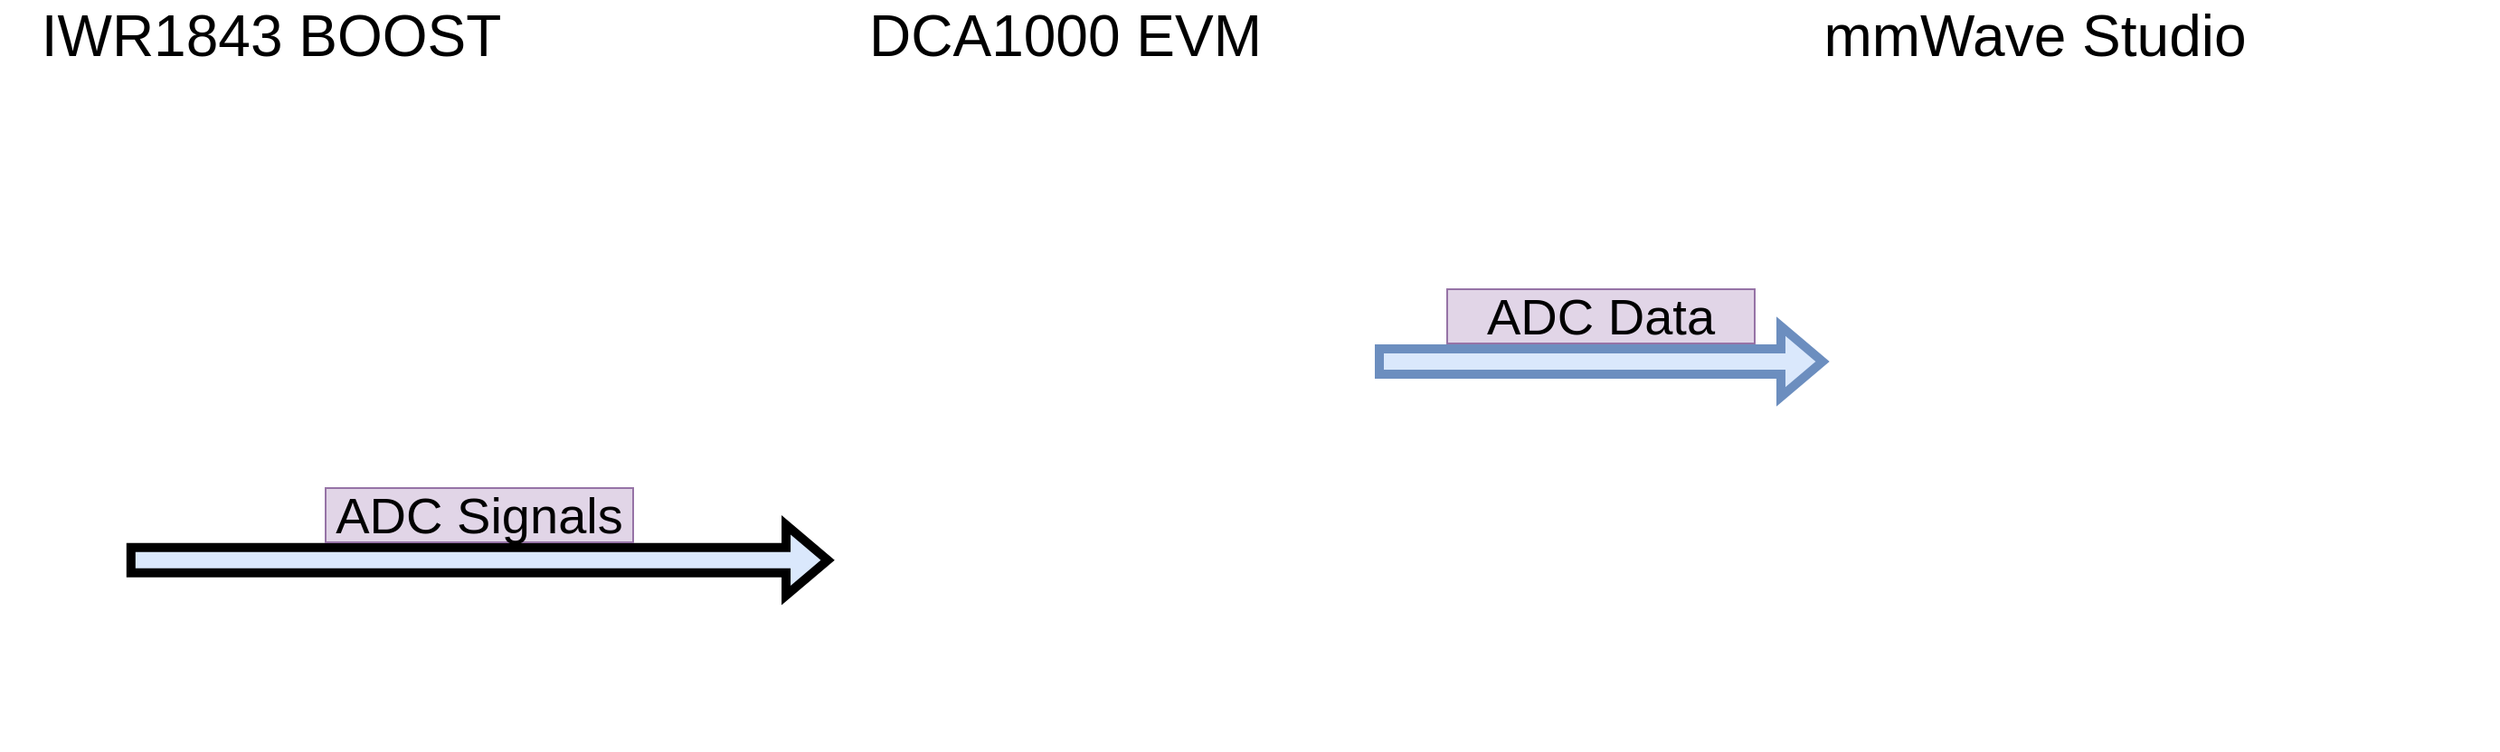 <mxfile version="22.0.2" type="device" pages="2">
  <diagram name="Page-1" id="e4s5gF9OVUa1FKFNHmXJ">
    <mxGraphModel dx="1480" dy="934" grid="1" gridSize="10" guides="1" tooltips="1" connect="1" arrows="1" fold="1" page="1" pageScale="1" pageWidth="850" pageHeight="1100" math="0" shadow="0">
      <root>
        <mxCell id="0" />
        <mxCell id="1" parent="0" />
        <mxCell id="4rqAatZ1dElGgc22CTJt-4" value="" style="shape=image;verticalLabelPosition=bottom;labelBackgroundColor=default;verticalAlign=top;aspect=fixed;imageAspect=0;image=https://ae01.alicdn.com/kf/S254b56f526a14728aecffdda9171593cv/For-IWR1843BOOST-single-chip-76GHz-to-81GHz-industrial-radar-sensor-evaluation-module.jpg;rotation=-90;" vertex="1" parent="1">
          <mxGeometry x="-4.78" y="120" width="369.56" height="300" as="geometry" />
        </mxCell>
        <mxCell id="4rqAatZ1dElGgc22CTJt-5" value="IWR1843 BOOST" style="text;html=1;strokeColor=none;fillColor=none;align=center;verticalAlign=middle;whiteSpace=wrap;rounded=0;fontSize=32;" vertex="1" parent="1">
          <mxGeometry x="40" y="40" width="280" height="40" as="geometry" />
        </mxCell>
        <mxCell id="4rqAatZ1dElGgc22CTJt-10" value="" style="shape=image;verticalLabelPosition=bottom;labelBackgroundColor=default;verticalAlign=top;aspect=fixed;imageAspect=0;image=https://www.latticesemi.com/-/media/LatticeSemi/Images/ProductImages/DevelopmentKitsAndBoards/3rdPartyBoards/DCA1000EVM/DCA1000EVM-front.png;" vertex="1" parent="1">
          <mxGeometry x="400" y="86.75" width="437.1" height="366.5" as="geometry" />
        </mxCell>
        <mxCell id="4rqAatZ1dElGgc22CTJt-11" value="DCA1000 EVM" style="text;html=1;strokeColor=none;fillColor=none;align=center;verticalAlign=middle;whiteSpace=wrap;rounded=0;fontSize=32;" vertex="1" parent="1">
          <mxGeometry x="478.55" y="40" width="280" height="40" as="geometry" />
        </mxCell>
        <mxCell id="4rqAatZ1dElGgc22CTJt-12" value="" style="shape=image;verticalLabelPosition=bottom;labelBackgroundColor=default;verticalAlign=top;aspect=fixed;imageAspect=0;image=https://e2e.ti.com/cfs-file/__key/communityserver-discussions-components-files/1023/postProcRadar01.png;" vertex="1" parent="1">
          <mxGeometry x="900" y="90" width="510.54" height="360" as="geometry" />
        </mxCell>
        <mxCell id="4rqAatZ1dElGgc22CTJt-13" value="mmWave Studio" style="text;html=1;strokeColor=none;fillColor=none;align=center;verticalAlign=middle;whiteSpace=wrap;rounded=0;fontSize=32;" vertex="1" parent="1">
          <mxGeometry x="1015.27" y="40" width="280" height="40" as="geometry" />
        </mxCell>
        <mxCell id="4rqAatZ1dElGgc22CTJt-14" value="" style="shape=flexArrow;endArrow=classic;html=1;rounded=0;exitX=0.284;exitY=0.233;exitDx=0;exitDy=0;exitPerimeter=0;entryX=0.206;entryY=0.718;entryDx=0;entryDy=0;entryPerimeter=0;fillColor=#dae8fc;strokeWidth=5;strokeColor=default;" edge="1" parent="1" source="4rqAatZ1dElGgc22CTJt-4" target="4rqAatZ1dElGgc22CTJt-10">
          <mxGeometry width="50" height="50" relative="1" as="geometry">
            <mxPoint x="410" y="330" as="sourcePoint" />
            <mxPoint x="460" y="280" as="targetPoint" />
          </mxGeometry>
        </mxCell>
        <mxCell id="4rqAatZ1dElGgc22CTJt-15" value="ADC Signals" style="text;html=1;strokeColor=#9673a6;fillColor=#e1d5e7;align=center;verticalAlign=middle;whiteSpace=wrap;rounded=0;fontSize=28;" vertex="1" parent="1">
          <mxGeometry x="210" y="310" width="170" height="30" as="geometry" />
        </mxCell>
        <mxCell id="4rqAatZ1dElGgc22CTJt-17" value="" style="shape=flexArrow;endArrow=classic;html=1;rounded=0;exitX=0.284;exitY=0.233;exitDx=0;exitDy=0;exitPerimeter=0;fillColor=#dae8fc;strokeWidth=5;strokeColor=#6c8ebf;" edge="1" parent="1">
          <mxGeometry width="50" height="50" relative="1" as="geometry">
            <mxPoint x="790" y="240" as="sourcePoint" />
            <mxPoint x="1040" y="240" as="targetPoint" />
          </mxGeometry>
        </mxCell>
        <mxCell id="4rqAatZ1dElGgc22CTJt-18" value="ADC Data" style="text;html=1;strokeColor=#9673a6;fillColor=#e1d5e7;align=center;verticalAlign=middle;whiteSpace=wrap;rounded=0;fontSize=28;" vertex="1" parent="1">
          <mxGeometry x="830" y="200" width="170" height="30" as="geometry" />
        </mxCell>
      </root>
    </mxGraphModel>
  </diagram>
  <diagram id="d7ehOhgYwzdPLFqaKgaw" name="Page-2">
    <mxGraphModel dx="863" dy="1645" grid="1" gridSize="10" guides="1" tooltips="1" connect="1" arrows="1" fold="1" page="1" pageScale="1" pageWidth="850" pageHeight="1100" math="0" shadow="0">
      <root>
        <mxCell id="0" />
        <mxCell id="1" parent="0" />
        <mxCell id="6yVZZ5K1geydypRiv_Tn-15" value="&amp;nbsp;ADC Binary&amp;nbsp;" style="edgeStyle=orthogonalEdgeStyle;rounded=0;orthogonalLoop=1;jettySize=auto;html=1;labelBorderColor=default;" edge="1" parent="1" source="6yVZZ5K1geydypRiv_Tn-11" target="6yVZZ5K1geydypRiv_Tn-12">
          <mxGeometry x="-0.111" relative="1" as="geometry">
            <mxPoint as="offset" />
          </mxGeometry>
        </mxCell>
        <mxCell id="6yVZZ5K1geydypRiv_Tn-11" value="mmWave Radar" style="rounded=0;whiteSpace=wrap;html=1;" vertex="1" parent="1">
          <mxGeometry x="40" y="80" width="100" height="80" as="geometry" />
        </mxCell>
        <mxCell id="6yVZZ5K1geydypRiv_Tn-16" value="&amp;nbsp;Data CSV&amp;nbsp;" style="edgeStyle=orthogonalEdgeStyle;rounded=0;orthogonalLoop=1;jettySize=auto;html=1;labelBorderColor=default;" edge="1" parent="1" source="6yVZZ5K1geydypRiv_Tn-12" target="6yVZZ5K1geydypRiv_Tn-13">
          <mxGeometry x="-0.15" relative="1" as="geometry">
            <mxPoint as="offset" />
          </mxGeometry>
        </mxCell>
        <mxCell id="6yVZZ5K1geydypRiv_Tn-12" value="Post Processing Script" style="rounded=0;whiteSpace=wrap;html=1;" vertex="1" parent="1">
          <mxGeometry x="220" y="80" width="100" height="80" as="geometry" />
        </mxCell>
        <mxCell id="6yVZZ5K1geydypRiv_Tn-17" value="&amp;nbsp;Frames&amp;nbsp;" style="edgeStyle=orthogonalEdgeStyle;rounded=0;orthogonalLoop=1;jettySize=auto;html=1;labelBorderColor=default;" edge="1" parent="1" source="6yVZZ5K1geydypRiv_Tn-13" target="6yVZZ5K1geydypRiv_Tn-14">
          <mxGeometry relative="1" as="geometry" />
        </mxCell>
        <mxCell id="6yVZZ5K1geydypRiv_Tn-13" value="Pre Processing Algorithim" style="rounded=0;whiteSpace=wrap;html=1;" vertex="1" parent="1">
          <mxGeometry x="400" y="80" width="100" height="80" as="geometry" />
        </mxCell>
        <mxCell id="6yVZZ5K1geydypRiv_Tn-14" value="CNN Model" style="rounded=0;whiteSpace=wrap;html=1;" vertex="1" parent="1">
          <mxGeometry x="580" y="80" width="100" height="80" as="geometry" />
        </mxCell>
        <mxCell id="6yVZZ5K1geydypRiv_Tn-34" value="" style="group" vertex="1" connectable="0" parent="1">
          <mxGeometry x="40" y="-20" width="520" height="80" as="geometry" />
        </mxCell>
        <mxCell id="6yVZZ5K1geydypRiv_Tn-10" value="" style="rounded=0;whiteSpace=wrap;html=1;" vertex="1" parent="6yVZZ5K1geydypRiv_Tn-34">
          <mxGeometry width="520" height="80" as="geometry" />
        </mxCell>
        <mxCell id="6yVZZ5K1geydypRiv_Tn-1" value="IWR1843&lt;br&gt;BOOST" style="rounded=0;whiteSpace=wrap;html=1;" vertex="1" parent="6yVZZ5K1geydypRiv_Tn-34">
          <mxGeometry x="10" y="10" width="80" height="60" as="geometry" />
        </mxCell>
        <mxCell id="6yVZZ5K1geydypRiv_Tn-2" value="DCA1000&lt;br&gt;EVM" style="rounded=0;whiteSpace=wrap;html=1;" vertex="1" parent="6yVZZ5K1geydypRiv_Tn-34">
          <mxGeometry x="180" y="10" width="80" height="60" as="geometry" />
        </mxCell>
        <mxCell id="6yVZZ5K1geydypRiv_Tn-3" style="edgeStyle=orthogonalEdgeStyle;rounded=0;orthogonalLoop=1;jettySize=auto;html=1;" edge="1" parent="6yVZZ5K1geydypRiv_Tn-34" source="6yVZZ5K1geydypRiv_Tn-1" target="6yVZZ5K1geydypRiv_Tn-2">
          <mxGeometry relative="1" as="geometry" />
        </mxCell>
        <mxCell id="6yVZZ5K1geydypRiv_Tn-4" value="&amp;nbsp;ADC Signals&amp;nbsp;" style="edgeLabel;html=1;align=center;verticalAlign=middle;resizable=0;points=[];labelBorderColor=default;spacingLeft=0;" vertex="1" connectable="0" parent="6yVZZ5K1geydypRiv_Tn-3">
          <mxGeometry x="0.014" y="-2" relative="1" as="geometry">
            <mxPoint x="-6" y="-2" as="offset" />
          </mxGeometry>
        </mxCell>
        <mxCell id="6yVZZ5K1geydypRiv_Tn-5" value="mmWave&lt;br&gt;Studio" style="rounded=0;whiteSpace=wrap;html=1;" vertex="1" parent="6yVZZ5K1geydypRiv_Tn-34">
          <mxGeometry x="350" y="10" width="80" height="60" as="geometry" />
        </mxCell>
        <mxCell id="6yVZZ5K1geydypRiv_Tn-6" value="&amp;nbsp;ADC Data&amp;nbsp;" style="edgeStyle=orthogonalEdgeStyle;rounded=0;orthogonalLoop=1;jettySize=auto;html=1;labelBorderColor=default;" edge="1" parent="6yVZZ5K1geydypRiv_Tn-34" source="6yVZZ5K1geydypRiv_Tn-2" target="6yVZZ5K1geydypRiv_Tn-5">
          <mxGeometry relative="1" as="geometry" />
        </mxCell>
        <mxCell id="6yVZZ5K1geydypRiv_Tn-9" value="&amp;nbsp;ADC.bin&amp;nbsp;" style="endArrow=classic;html=1;rounded=0;entryX=0;entryY=0.5;entryDx=0;entryDy=0;labelBorderColor=default;" edge="1" parent="6yVZZ5K1geydypRiv_Tn-34">
          <mxGeometry width="50" height="50" relative="1" as="geometry">
            <mxPoint x="430" y="39.66" as="sourcePoint" />
            <mxPoint x="520" y="39.66" as="targetPoint" />
          </mxGeometry>
        </mxCell>
        <mxCell id="6yVZZ5K1geydypRiv_Tn-35" value="" style="group" vertex="1" connectable="0" parent="1">
          <mxGeometry x="40" y="180" width="540" height="120" as="geometry" />
        </mxCell>
        <mxCell id="6yVZZ5K1geydypRiv_Tn-33" value="" style="rounded=0;whiteSpace=wrap;html=1;" vertex="1" parent="6yVZZ5K1geydypRiv_Tn-35">
          <mxGeometry width="540" height="120" as="geometry" />
        </mxCell>
        <mxCell id="6yVZZ5K1geydypRiv_Tn-20" value="ADC&lt;br&gt;Frames" style="rounded=0;whiteSpace=wrap;html=1;" vertex="1" parent="6yVZZ5K1geydypRiv_Tn-35">
          <mxGeometry x="20" y="10" width="60" height="40" as="geometry" />
        </mxCell>
        <mxCell id="6yVZZ5K1geydypRiv_Tn-21" value="Radar&lt;br&gt;Physical&lt;br&gt;Description" style="rounded=0;whiteSpace=wrap;html=1;" vertex="1" parent="6yVZZ5K1geydypRiv_Tn-35">
          <mxGeometry x="10" y="60" width="70" height="50" as="geometry" />
        </mxCell>
        <mxCell id="6yVZZ5K1geydypRiv_Tn-22" value="Radar&lt;br&gt;Data&lt;br&gt;Cube" style="rounded=0;whiteSpace=wrap;html=1;" vertex="1" parent="6yVZZ5K1geydypRiv_Tn-35">
          <mxGeometry x="120" y="30" width="80" height="60" as="geometry" />
        </mxCell>
        <mxCell id="6yVZZ5K1geydypRiv_Tn-26" style="edgeStyle=orthogonalEdgeStyle;rounded=0;orthogonalLoop=1;jettySize=auto;html=1;" edge="1" parent="6yVZZ5K1geydypRiv_Tn-35" source="6yVZZ5K1geydypRiv_Tn-20" target="6yVZZ5K1geydypRiv_Tn-22">
          <mxGeometry relative="1" as="geometry" />
        </mxCell>
        <mxCell id="6yVZZ5K1geydypRiv_Tn-32" style="edgeStyle=orthogonalEdgeStyle;rounded=0;orthogonalLoop=1;jettySize=auto;html=1;" edge="1" parent="6yVZZ5K1geydypRiv_Tn-35" source="6yVZZ5K1geydypRiv_Tn-21" target="6yVZZ5K1geydypRiv_Tn-22">
          <mxGeometry relative="1" as="geometry" />
        </mxCell>
        <mxCell id="6yVZZ5K1geydypRiv_Tn-23" value="Range&lt;br&gt;Angle&lt;br&gt;Transform" style="rounded=0;whiteSpace=wrap;html=1;" vertex="1" parent="6yVZZ5K1geydypRiv_Tn-35">
          <mxGeometry x="240" y="30" width="80" height="60" as="geometry" />
        </mxCell>
        <mxCell id="6yVZZ5K1geydypRiv_Tn-28" style="edgeStyle=orthogonalEdgeStyle;rounded=0;orthogonalLoop=1;jettySize=auto;html=1;" edge="1" parent="6yVZZ5K1geydypRiv_Tn-35" source="6yVZZ5K1geydypRiv_Tn-22" target="6yVZZ5K1geydypRiv_Tn-23">
          <mxGeometry relative="1" as="geometry" />
        </mxCell>
        <mxCell id="6yVZZ5K1geydypRiv_Tn-31" value="&amp;nbsp;Clipped Frame&amp;nbsp;" style="edgeStyle=orthogonalEdgeStyle;rounded=0;orthogonalLoop=1;jettySize=auto;html=1;labelBorderColor=default;" edge="1" parent="6yVZZ5K1geydypRiv_Tn-35" source="6yVZZ5K1geydypRiv_Tn-24">
          <mxGeometry x="-0.104" y="-1" relative="1" as="geometry">
            <mxPoint x="540" y="60" as="targetPoint" />
            <mxPoint as="offset" />
          </mxGeometry>
        </mxCell>
        <mxCell id="6yVZZ5K1geydypRiv_Tn-24" value="Frame&lt;br&gt;Clipping" style="rounded=0;whiteSpace=wrap;html=1;" vertex="1" parent="6yVZZ5K1geydypRiv_Tn-35">
          <mxGeometry x="360" y="30" width="80" height="60" as="geometry" />
        </mxCell>
        <mxCell id="6yVZZ5K1geydypRiv_Tn-29" style="edgeStyle=orthogonalEdgeStyle;rounded=0;orthogonalLoop=1;jettySize=auto;html=1;" edge="1" parent="6yVZZ5K1geydypRiv_Tn-35" source="6yVZZ5K1geydypRiv_Tn-23" target="6yVZZ5K1geydypRiv_Tn-24">
          <mxGeometry relative="1" as="geometry" />
        </mxCell>
      </root>
    </mxGraphModel>
  </diagram>
</mxfile>

